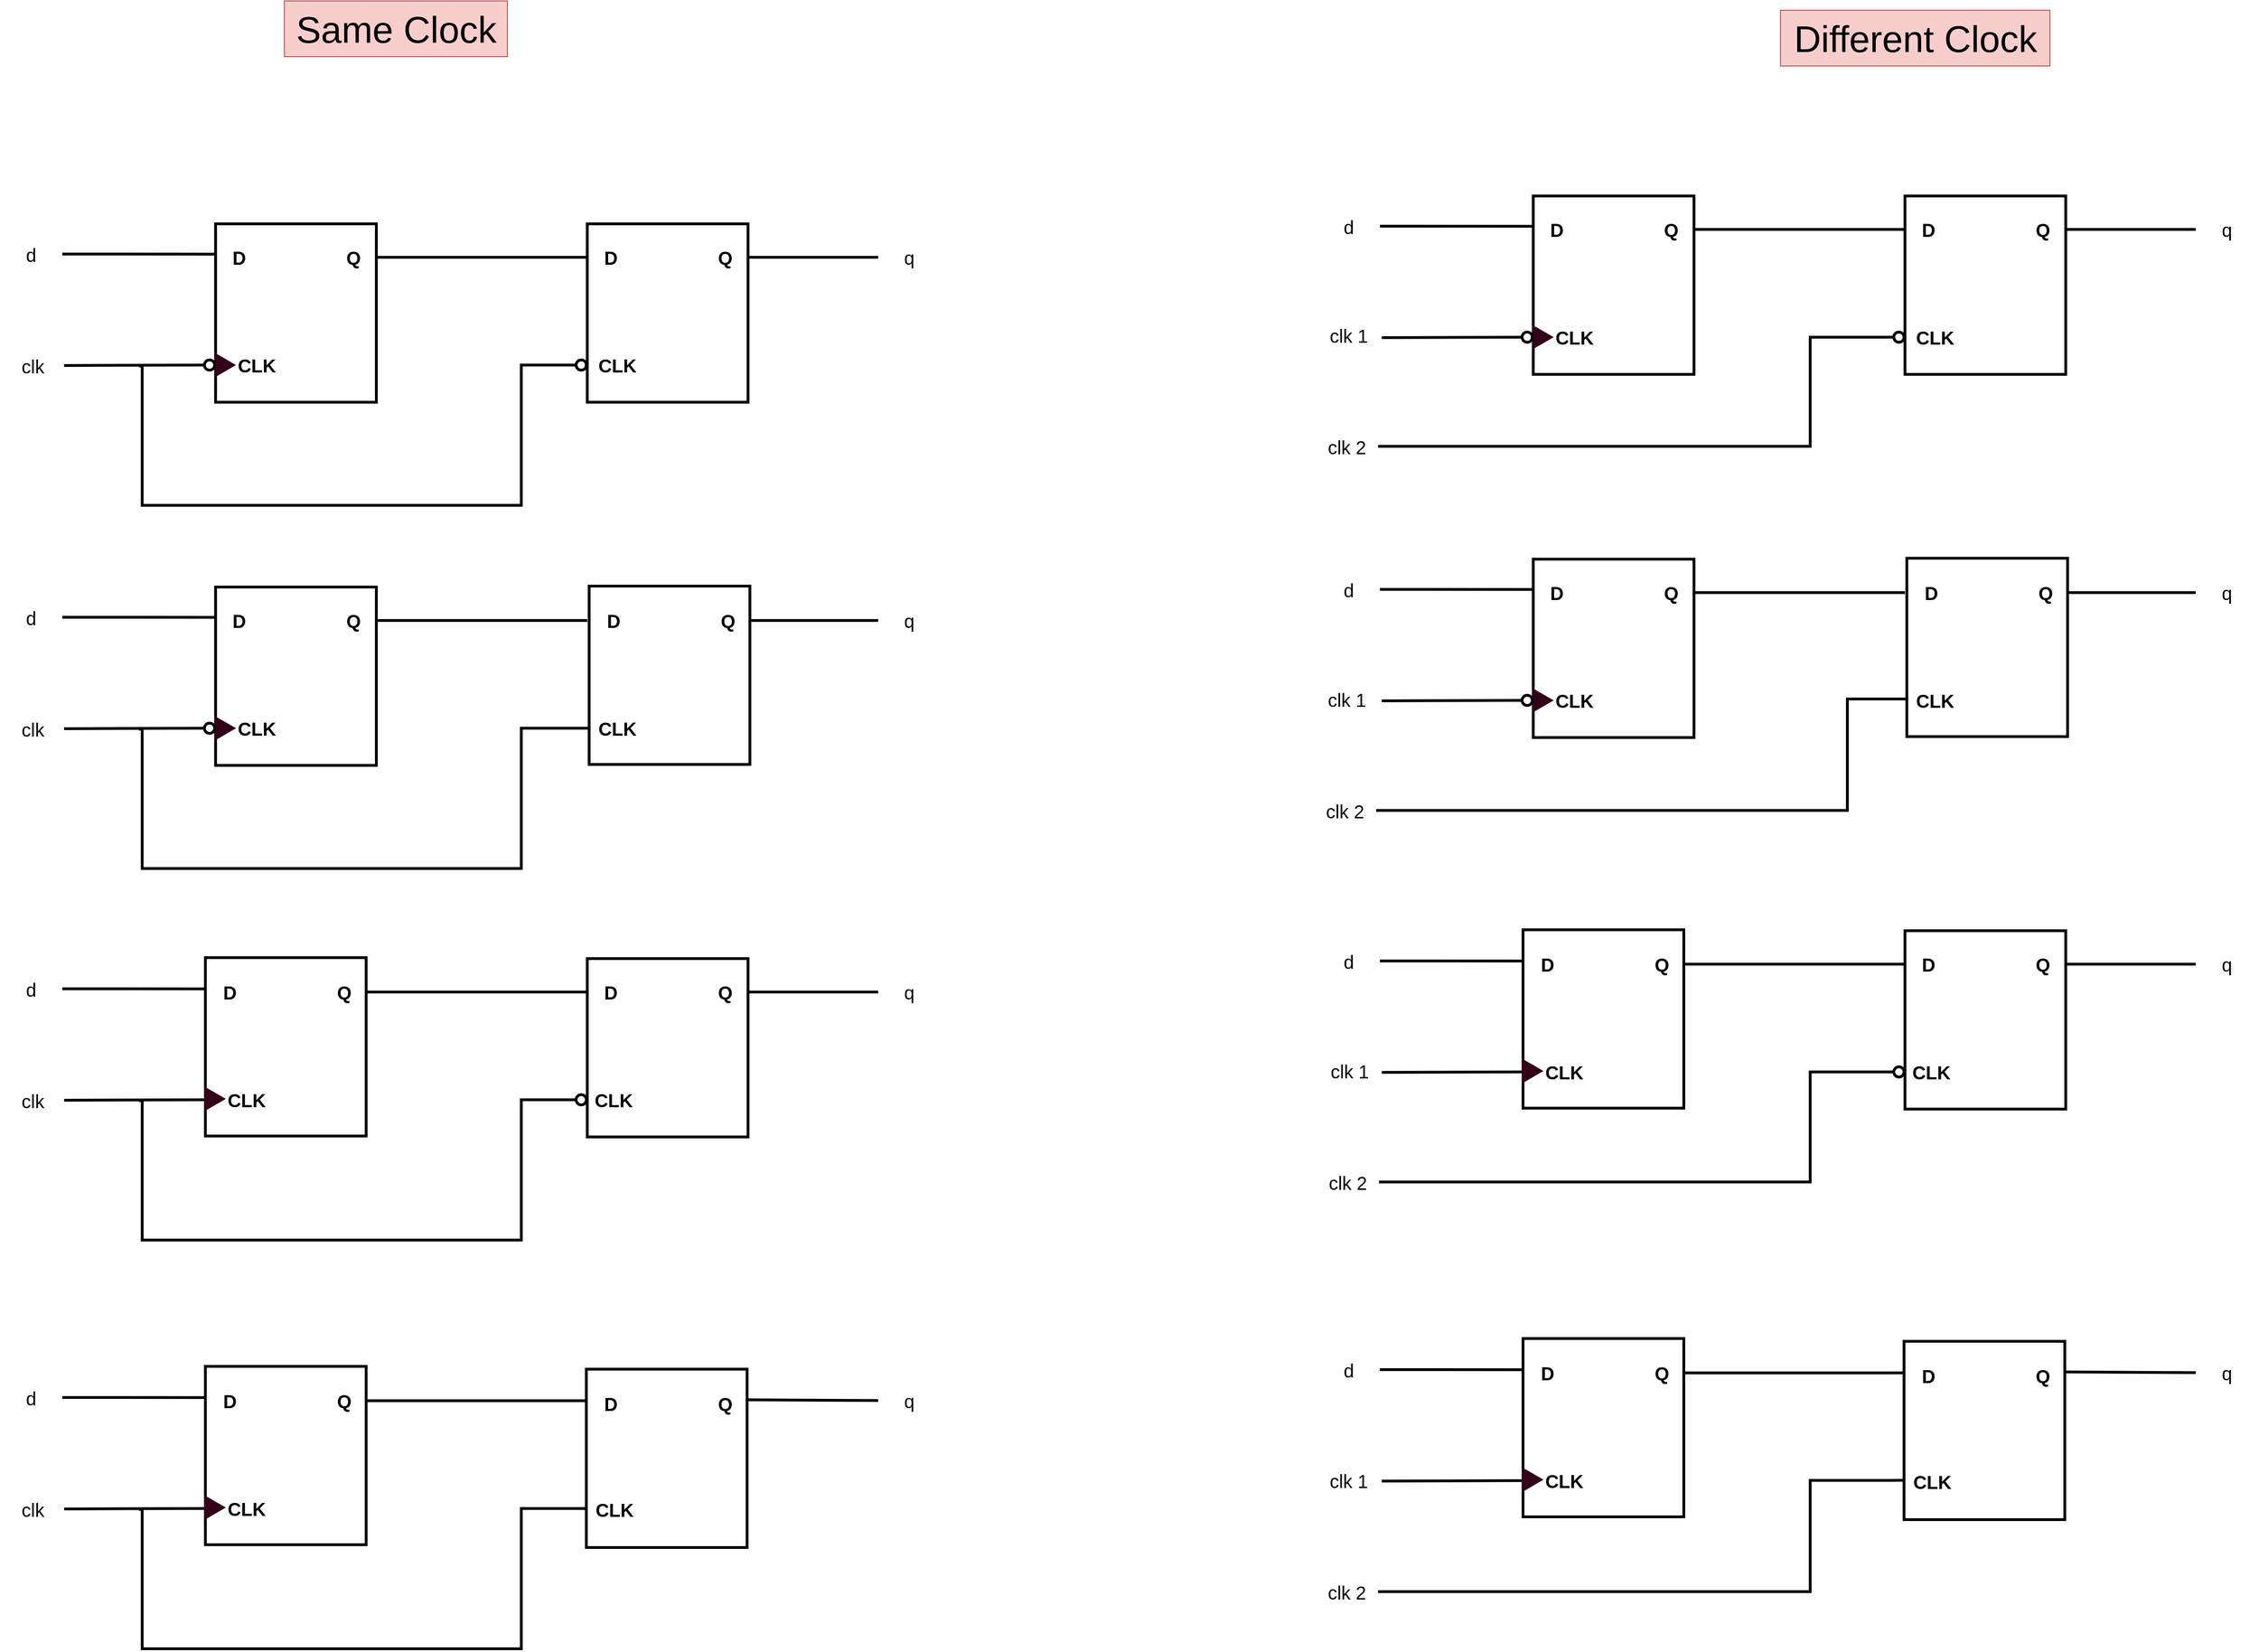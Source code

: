 <mxfile version="28.1.2">
  <diagram name="Page-1" id="wK8RtzLL9SJ3R5ARjWUS">
    <mxGraphModel dx="2450" dy="1293" grid="1" gridSize="10" guides="1" tooltips="1" connect="1" arrows="1" fold="1" page="1" pageScale="1" pageWidth="850" pageHeight="1100" math="0" shadow="0">
      <root>
        <mxCell id="0" />
        <mxCell id="1" parent="0" />
        <mxCell id="VeMJpktW_zQZ9WVwpv5x-1" value="" style="rounded=0;whiteSpace=wrap;html=1;strokeWidth=3;fontSize=20;container=0;fontStyle=1" vertex="1" parent="1">
          <mxGeometry x="252" y="310" width="173" height="192" as="geometry" />
        </mxCell>
        <mxCell id="VeMJpktW_zQZ9WVwpv5x-2" value="D" style="text;html=1;align=center;verticalAlign=middle;resizable=0;points=[];autosize=1;strokeColor=none;fillColor=none;strokeWidth=3;fontSize=20;container=0;fontStyle=1" vertex="1" parent="1">
          <mxGeometry x="257" y="326" width="40" height="40" as="geometry" />
        </mxCell>
        <mxCell id="VeMJpktW_zQZ9WVwpv5x-3" value="CLK" style="text;html=1;align=center;verticalAlign=middle;resizable=0;points=[];autosize=1;strokeColor=none;fillColor=none;strokeWidth=3;fontSize=20;container=0;fontStyle=1" vertex="1" parent="1">
          <mxGeometry x="266" y="442" width="60" height="40" as="geometry" />
        </mxCell>
        <mxCell id="VeMJpktW_zQZ9WVwpv5x-4" value="Q" style="text;html=1;align=center;verticalAlign=middle;resizable=0;points=[];autosize=1;strokeColor=none;fillColor=none;strokeWidth=3;fontSize=20;container=0;fontStyle=1" vertex="1" parent="1">
          <mxGeometry x="380" y="326" width="40" height="40" as="geometry" />
        </mxCell>
        <mxCell id="VeMJpktW_zQZ9WVwpv5x-5" value="" style="triangle;whiteSpace=wrap;html=1;strokeWidth=3;fillColor=#33001A;strokeColor=#33001A;fontColor=#ffffff;" vertex="1" parent="1">
          <mxGeometry x="252" y="451" width="19" height="22" as="geometry" />
        </mxCell>
        <mxCell id="VeMJpktW_zQZ9WVwpv5x-6" value="" style="ellipse;whiteSpace=wrap;html=1;aspect=fixed;strokeWidth=3;" vertex="1" parent="1">
          <mxGeometry x="240" y="456.5" width="11" height="11" as="geometry" />
        </mxCell>
        <mxCell id="VeMJpktW_zQZ9WVwpv5x-7" value="" style="rounded=0;whiteSpace=wrap;html=1;strokeWidth=3;fontSize=20;container=0;fontStyle=1" vertex="1" parent="1">
          <mxGeometry x="652" y="310" width="173" height="192" as="geometry" />
        </mxCell>
        <mxCell id="VeMJpktW_zQZ9WVwpv5x-8" value="D" style="text;html=1;align=center;verticalAlign=middle;resizable=0;points=[];autosize=1;strokeColor=none;fillColor=none;strokeWidth=3;fontSize=20;container=0;fontStyle=1" vertex="1" parent="1">
          <mxGeometry x="657" y="326" width="40" height="40" as="geometry" />
        </mxCell>
        <mxCell id="VeMJpktW_zQZ9WVwpv5x-9" value="CLK" style="text;html=1;align=center;verticalAlign=middle;resizable=0;points=[];autosize=1;strokeColor=none;fillColor=none;strokeWidth=3;fontSize=20;container=0;fontStyle=1" vertex="1" parent="1">
          <mxGeometry x="654" y="442" width="60" height="40" as="geometry" />
        </mxCell>
        <mxCell id="VeMJpktW_zQZ9WVwpv5x-10" value="Q" style="text;html=1;align=center;verticalAlign=middle;resizable=0;points=[];autosize=1;strokeColor=none;fillColor=none;strokeWidth=3;fontSize=20;container=0;fontStyle=1" vertex="1" parent="1">
          <mxGeometry x="780" y="326" width="40" height="40" as="geometry" />
        </mxCell>
        <mxCell id="VeMJpktW_zQZ9WVwpv5x-12" style="edgeStyle=orthogonalEdgeStyle;rounded=0;orthogonalLoop=1;jettySize=auto;html=1;exitX=0;exitY=0.5;exitDx=0;exitDy=0;endArrow=none;endFill=0;strokeWidth=3;" edge="1" parent="1" source="VeMJpktW_zQZ9WVwpv5x-13">
          <mxGeometry relative="1" as="geometry">
            <mxPoint x="171" y="462" as="targetPoint" />
            <Array as="points">
              <mxPoint x="581" y="462" />
              <mxPoint x="581" y="613" />
              <mxPoint x="173" y="613" />
              <mxPoint x="173" y="463" />
              <mxPoint x="171" y="463" />
            </Array>
          </mxGeometry>
        </mxCell>
        <mxCell id="VeMJpktW_zQZ9WVwpv5x-13" value="" style="ellipse;whiteSpace=wrap;html=1;aspect=fixed;strokeWidth=3;" vertex="1" parent="1">
          <mxGeometry x="640" y="456.5" width="11" height="11" as="geometry" />
        </mxCell>
        <mxCell id="VeMJpktW_zQZ9WVwpv5x-14" style="rounded=0;orthogonalLoop=1;jettySize=auto;html=1;exitX=1;exitY=0.5;exitDx=0;exitDy=0;endArrow=none;endFill=0;strokeWidth=3;entryX=0;entryY=0.5;entryDx=0;entryDy=0;" edge="1" parent="1" source="VeMJpktW_zQZ9WVwpv5x-15" target="VeMJpktW_zQZ9WVwpv5x-6">
          <mxGeometry relative="1" as="geometry">
            <mxPoint x="238" y="462" as="targetPoint" />
          </mxGeometry>
        </mxCell>
        <mxCell id="VeMJpktW_zQZ9WVwpv5x-15" value="clk" style="rounded=0;whiteSpace=wrap;html=1;strokeColor=none;fontSize=20;" vertex="1" parent="1">
          <mxGeometry x="22" y="445" width="67" height="35" as="geometry" />
        </mxCell>
        <mxCell id="VeMJpktW_zQZ9WVwpv5x-16" style="rounded=0;orthogonalLoop=1;jettySize=auto;html=1;exitX=1;exitY=0.5;exitDx=0;exitDy=0;endArrow=none;endFill=0;strokeWidth=3;entryX=0.005;entryY=0.17;entryDx=0;entryDy=0;entryPerimeter=0;" edge="1" parent="1" source="VeMJpktW_zQZ9WVwpv5x-17" target="VeMJpktW_zQZ9WVwpv5x-1">
          <mxGeometry relative="1" as="geometry">
            <mxPoint x="250" y="342.69" as="targetPoint" />
          </mxGeometry>
        </mxCell>
        <mxCell id="VeMJpktW_zQZ9WVwpv5x-17" value="d" style="rounded=0;whiteSpace=wrap;html=1;strokeColor=none;fontSize=20;" vertex="1" parent="1">
          <mxGeometry x="20" y="325" width="67" height="35" as="geometry" />
        </mxCell>
        <mxCell id="VeMJpktW_zQZ9WVwpv5x-18" style="rounded=0;orthogonalLoop=1;jettySize=auto;html=1;endArrow=none;endFill=0;strokeWidth=3;" edge="1" parent="1">
          <mxGeometry relative="1" as="geometry">
            <mxPoint x="425" y="346" as="sourcePoint" />
            <mxPoint x="652" y="346" as="targetPoint" />
          </mxGeometry>
        </mxCell>
        <mxCell id="VeMJpktW_zQZ9WVwpv5x-19" value="" style="edgeStyle=orthogonalEdgeStyle;rounded=0;orthogonalLoop=1;jettySize=auto;html=1;strokeWidth=3;endArrow=none;endFill=0;" edge="1" parent="1" source="VeMJpktW_zQZ9WVwpv5x-20">
          <mxGeometry relative="1" as="geometry">
            <mxPoint x="826" y="346" as="targetPoint" />
          </mxGeometry>
        </mxCell>
        <mxCell id="VeMJpktW_zQZ9WVwpv5x-20" value="q" style="rounded=0;whiteSpace=wrap;html=1;strokeColor=none;fontSize=20;" vertex="1" parent="1">
          <mxGeometry x="965" y="328.5" width="67" height="35" as="geometry" />
        </mxCell>
        <mxCell id="VeMJpktW_zQZ9WVwpv5x-21" value="" style="rounded=0;whiteSpace=wrap;html=1;strokeWidth=3;fontSize=20;container=0;fontStyle=1" vertex="1" parent="1">
          <mxGeometry x="252" y="701" width="173" height="192" as="geometry" />
        </mxCell>
        <mxCell id="VeMJpktW_zQZ9WVwpv5x-22" value="D" style="text;html=1;align=center;verticalAlign=middle;resizable=0;points=[];autosize=1;strokeColor=none;fillColor=none;strokeWidth=3;fontSize=20;container=0;fontStyle=1" vertex="1" parent="1">
          <mxGeometry x="257" y="717" width="40" height="40" as="geometry" />
        </mxCell>
        <mxCell id="VeMJpktW_zQZ9WVwpv5x-23" value="CLK" style="text;html=1;align=center;verticalAlign=middle;resizable=0;points=[];autosize=1;strokeColor=none;fillColor=none;strokeWidth=3;fontSize=20;container=0;fontStyle=1" vertex="1" parent="1">
          <mxGeometry x="266" y="833" width="60" height="40" as="geometry" />
        </mxCell>
        <mxCell id="VeMJpktW_zQZ9WVwpv5x-24" value="Q" style="text;html=1;align=center;verticalAlign=middle;resizable=0;points=[];autosize=1;strokeColor=none;fillColor=none;strokeWidth=3;fontSize=20;container=0;fontStyle=1" vertex="1" parent="1">
          <mxGeometry x="380" y="717" width="40" height="40" as="geometry" />
        </mxCell>
        <mxCell id="VeMJpktW_zQZ9WVwpv5x-25" value="" style="triangle;whiteSpace=wrap;html=1;strokeWidth=3;fillColor=#33001A;strokeColor=#33001A;fontColor=#ffffff;" vertex="1" parent="1">
          <mxGeometry x="252" y="842" width="19" height="22" as="geometry" />
        </mxCell>
        <mxCell id="VeMJpktW_zQZ9WVwpv5x-26" value="" style="ellipse;whiteSpace=wrap;html=1;aspect=fixed;strokeWidth=3;" vertex="1" parent="1">
          <mxGeometry x="240" y="847.5" width="11" height="11" as="geometry" />
        </mxCell>
        <mxCell id="VeMJpktW_zQZ9WVwpv5x-27" style="edgeStyle=orthogonalEdgeStyle;rounded=0;orthogonalLoop=1;jettySize=auto;html=1;exitX=0;exitY=0.5;exitDx=0;exitDy=0;endArrow=none;endFill=0;strokeWidth=3;" edge="1" parent="1">
          <mxGeometry relative="1" as="geometry">
            <mxPoint x="171" y="853" as="targetPoint" />
            <Array as="points">
              <mxPoint x="654" y="853" />
              <mxPoint x="581" y="853" />
              <mxPoint x="581" y="1004" />
              <mxPoint x="173" y="1004" />
              <mxPoint x="173" y="854" />
              <mxPoint x="171" y="854" />
            </Array>
            <mxPoint x="654.0" y="852" as="sourcePoint" />
          </mxGeometry>
        </mxCell>
        <mxCell id="VeMJpktW_zQZ9WVwpv5x-28" style="rounded=0;orthogonalLoop=1;jettySize=auto;html=1;exitX=1;exitY=0.5;exitDx=0;exitDy=0;endArrow=none;endFill=0;strokeWidth=3;entryX=0;entryY=0.5;entryDx=0;entryDy=0;" edge="1" parent="1" source="VeMJpktW_zQZ9WVwpv5x-29" target="VeMJpktW_zQZ9WVwpv5x-26">
          <mxGeometry relative="1" as="geometry">
            <mxPoint x="238" y="853" as="targetPoint" />
          </mxGeometry>
        </mxCell>
        <mxCell id="VeMJpktW_zQZ9WVwpv5x-29" value="clk" style="rounded=0;whiteSpace=wrap;html=1;strokeColor=none;fontSize=20;" vertex="1" parent="1">
          <mxGeometry x="22" y="836" width="67" height="35" as="geometry" />
        </mxCell>
        <mxCell id="VeMJpktW_zQZ9WVwpv5x-30" style="rounded=0;orthogonalLoop=1;jettySize=auto;html=1;exitX=1;exitY=0.5;exitDx=0;exitDy=0;endArrow=none;endFill=0;strokeWidth=3;entryX=0.005;entryY=0.17;entryDx=0;entryDy=0;entryPerimeter=0;" edge="1" parent="1" source="VeMJpktW_zQZ9WVwpv5x-31" target="VeMJpktW_zQZ9WVwpv5x-21">
          <mxGeometry relative="1" as="geometry">
            <mxPoint x="250" y="733.69" as="targetPoint" />
          </mxGeometry>
        </mxCell>
        <mxCell id="VeMJpktW_zQZ9WVwpv5x-31" value="d" style="rounded=0;whiteSpace=wrap;html=1;strokeColor=none;fontSize=20;" vertex="1" parent="1">
          <mxGeometry x="20" y="716" width="67" height="35" as="geometry" />
        </mxCell>
        <mxCell id="VeMJpktW_zQZ9WVwpv5x-32" style="rounded=0;orthogonalLoop=1;jettySize=auto;html=1;endArrow=none;endFill=0;strokeWidth=3;" edge="1" parent="1">
          <mxGeometry relative="1" as="geometry">
            <mxPoint x="425" y="737" as="sourcePoint" />
            <mxPoint x="652" y="737" as="targetPoint" />
          </mxGeometry>
        </mxCell>
        <mxCell id="VeMJpktW_zQZ9WVwpv5x-33" value="" style="edgeStyle=orthogonalEdgeStyle;rounded=0;orthogonalLoop=1;jettySize=auto;html=1;strokeWidth=3;endArrow=none;endFill=0;" edge="1" parent="1" source="VeMJpktW_zQZ9WVwpv5x-34">
          <mxGeometry relative="1" as="geometry">
            <mxPoint x="826" y="737" as="targetPoint" />
          </mxGeometry>
        </mxCell>
        <mxCell id="VeMJpktW_zQZ9WVwpv5x-34" value="q" style="rounded=0;whiteSpace=wrap;html=1;strokeColor=none;fontSize=20;" vertex="1" parent="1">
          <mxGeometry x="965" y="719.5" width="67" height="35" as="geometry" />
        </mxCell>
        <mxCell id="VeMJpktW_zQZ9WVwpv5x-35" value="" style="rounded=0;whiteSpace=wrap;html=1;strokeWidth=3;fontSize=20;container=0;fontStyle=1" vertex="1" parent="1">
          <mxGeometry x="654" y="700" width="173" height="192" as="geometry" />
        </mxCell>
        <mxCell id="VeMJpktW_zQZ9WVwpv5x-36" value="D" style="text;html=1;align=center;verticalAlign=middle;resizable=0;points=[];autosize=1;strokeColor=none;fillColor=none;strokeWidth=3;fontSize=20;container=0;fontStyle=1" vertex="1" parent="1">
          <mxGeometry x="663" y="718" width="33" height="37" as="geometry" />
        </mxCell>
        <mxCell id="VeMJpktW_zQZ9WVwpv5x-37" value="CLK" style="text;html=1;align=center;verticalAlign=middle;resizable=0;points=[];autosize=1;strokeColor=none;fillColor=none;strokeWidth=3;fontSize=20;container=0;fontStyle=1" vertex="1" parent="1">
          <mxGeometry x="655" y="834" width="58" height="37" as="geometry" />
        </mxCell>
        <mxCell id="VeMJpktW_zQZ9WVwpv5x-38" value="Q" style="text;html=1;align=center;verticalAlign=middle;resizable=0;points=[];autosize=1;strokeColor=none;fillColor=none;strokeWidth=3;fontSize=20;container=0;fontStyle=1" vertex="1" parent="1">
          <mxGeometry x="785" y="718" width="35" height="37" as="geometry" />
        </mxCell>
        <mxCell id="VeMJpktW_zQZ9WVwpv5x-40" value="" style="rounded=0;whiteSpace=wrap;html=1;strokeWidth=3;fontSize=20;container=0;fontStyle=1" vertex="1" parent="1">
          <mxGeometry x="652" y="1101" width="173" height="192" as="geometry" />
        </mxCell>
        <mxCell id="VeMJpktW_zQZ9WVwpv5x-41" value="D" style="text;html=1;align=center;verticalAlign=middle;resizable=0;points=[];autosize=1;strokeColor=none;fillColor=none;strokeWidth=3;fontSize=20;container=0;fontStyle=1" vertex="1" parent="1">
          <mxGeometry x="657" y="1117" width="40" height="40" as="geometry" />
        </mxCell>
        <mxCell id="VeMJpktW_zQZ9WVwpv5x-42" value="CLK" style="text;html=1;align=center;verticalAlign=middle;resizable=0;points=[];autosize=1;strokeColor=none;fillColor=none;strokeWidth=3;fontSize=20;container=0;fontStyle=1" vertex="1" parent="1">
          <mxGeometry x="650" y="1233" width="60" height="40" as="geometry" />
        </mxCell>
        <mxCell id="VeMJpktW_zQZ9WVwpv5x-43" value="Q" style="text;html=1;align=center;verticalAlign=middle;resizable=0;points=[];autosize=1;strokeColor=none;fillColor=none;strokeWidth=3;fontSize=20;container=0;fontStyle=1" vertex="1" parent="1">
          <mxGeometry x="780" y="1117" width="40" height="40" as="geometry" />
        </mxCell>
        <mxCell id="VeMJpktW_zQZ9WVwpv5x-45" style="edgeStyle=orthogonalEdgeStyle;rounded=0;orthogonalLoop=1;jettySize=auto;html=1;exitX=0;exitY=0.5;exitDx=0;exitDy=0;endArrow=none;endFill=0;strokeWidth=3;" edge="1" parent="1" source="VeMJpktW_zQZ9WVwpv5x-46">
          <mxGeometry relative="1" as="geometry">
            <mxPoint x="171" y="1253" as="targetPoint" />
            <Array as="points">
              <mxPoint x="581" y="1253" />
              <mxPoint x="581" y="1404" />
              <mxPoint x="173" y="1404" />
              <mxPoint x="173" y="1254" />
              <mxPoint x="171" y="1254" />
            </Array>
          </mxGeometry>
        </mxCell>
        <mxCell id="VeMJpktW_zQZ9WVwpv5x-46" value="" style="ellipse;whiteSpace=wrap;html=1;aspect=fixed;strokeWidth=3;" vertex="1" parent="1">
          <mxGeometry x="640" y="1247.5" width="11" height="11" as="geometry" />
        </mxCell>
        <mxCell id="VeMJpktW_zQZ9WVwpv5x-47" style="rounded=0;orthogonalLoop=1;jettySize=auto;html=1;exitX=1;exitY=0.5;exitDx=0;exitDy=0;endArrow=none;endFill=0;strokeWidth=3;entryX=0;entryY=0.5;entryDx=0;entryDy=0;" edge="1" parent="1" source="VeMJpktW_zQZ9WVwpv5x-48">
          <mxGeometry relative="1" as="geometry">
            <mxPoint x="240" y="1253" as="targetPoint" />
          </mxGeometry>
        </mxCell>
        <mxCell id="VeMJpktW_zQZ9WVwpv5x-48" value="clk" style="rounded=0;whiteSpace=wrap;html=1;strokeColor=none;fontSize=20;" vertex="1" parent="1">
          <mxGeometry x="22" y="1236" width="67" height="35" as="geometry" />
        </mxCell>
        <mxCell id="VeMJpktW_zQZ9WVwpv5x-49" style="rounded=0;orthogonalLoop=1;jettySize=auto;html=1;exitX=1;exitY=0.5;exitDx=0;exitDy=0;endArrow=none;endFill=0;strokeWidth=3;entryX=0.005;entryY=0.17;entryDx=0;entryDy=0;entryPerimeter=0;" edge="1" parent="1" source="VeMJpktW_zQZ9WVwpv5x-50">
          <mxGeometry relative="1" as="geometry">
            <mxPoint x="252.865" y="1133.64" as="targetPoint" />
          </mxGeometry>
        </mxCell>
        <mxCell id="VeMJpktW_zQZ9WVwpv5x-50" value="d" style="rounded=0;whiteSpace=wrap;html=1;strokeColor=none;fontSize=20;" vertex="1" parent="1">
          <mxGeometry x="20" y="1116" width="67" height="35" as="geometry" />
        </mxCell>
        <mxCell id="VeMJpktW_zQZ9WVwpv5x-51" style="rounded=0;orthogonalLoop=1;jettySize=auto;html=1;endArrow=none;endFill=0;strokeWidth=3;" edge="1" parent="1">
          <mxGeometry relative="1" as="geometry">
            <mxPoint x="415" y="1137" as="sourcePoint" />
            <mxPoint x="652" y="1137" as="targetPoint" />
          </mxGeometry>
        </mxCell>
        <mxCell id="VeMJpktW_zQZ9WVwpv5x-52" value="" style="edgeStyle=orthogonalEdgeStyle;rounded=0;orthogonalLoop=1;jettySize=auto;html=1;strokeWidth=3;endArrow=none;endFill=0;" edge="1" parent="1" source="VeMJpktW_zQZ9WVwpv5x-53">
          <mxGeometry relative="1" as="geometry">
            <mxPoint x="826" y="1137" as="targetPoint" />
          </mxGeometry>
        </mxCell>
        <mxCell id="VeMJpktW_zQZ9WVwpv5x-53" value="q" style="rounded=0;whiteSpace=wrap;html=1;strokeColor=none;fontSize=20;" vertex="1" parent="1">
          <mxGeometry x="965" y="1119.5" width="67" height="35" as="geometry" />
        </mxCell>
        <mxCell id="VeMJpktW_zQZ9WVwpv5x-54" value="" style="rounded=0;whiteSpace=wrap;html=1;strokeWidth=3;fontSize=20;container=0;fontStyle=1" vertex="1" parent="1">
          <mxGeometry x="241" y="1100" width="173" height="192" as="geometry" />
        </mxCell>
        <mxCell id="VeMJpktW_zQZ9WVwpv5x-55" value="D" style="text;html=1;align=center;verticalAlign=middle;resizable=0;points=[];autosize=1;strokeColor=none;fillColor=none;strokeWidth=3;fontSize=20;container=0;fontStyle=1" vertex="1" parent="1">
          <mxGeometry x="250" y="1118" width="33" height="37" as="geometry" />
        </mxCell>
        <mxCell id="VeMJpktW_zQZ9WVwpv5x-56" value="CLK" style="text;html=1;align=center;verticalAlign=middle;resizable=0;points=[];autosize=1;strokeColor=none;fillColor=none;strokeWidth=3;fontSize=20;container=0;fontStyle=1" vertex="1" parent="1">
          <mxGeometry x="256" y="1234" width="58" height="37" as="geometry" />
        </mxCell>
        <mxCell id="VeMJpktW_zQZ9WVwpv5x-57" value="Q" style="text;html=1;align=center;verticalAlign=middle;resizable=0;points=[];autosize=1;strokeColor=none;fillColor=none;strokeWidth=3;fontSize=20;container=0;fontStyle=1" vertex="1" parent="1">
          <mxGeometry x="372" y="1118" width="35" height="37" as="geometry" />
        </mxCell>
        <mxCell id="VeMJpktW_zQZ9WVwpv5x-58" value="" style="triangle;whiteSpace=wrap;html=1;strokeWidth=3;fillColor=#33001A;strokeColor=#33001A;fontColor=#ffffff;" vertex="1" parent="1">
          <mxGeometry x="241" y="1241" width="19" height="22" as="geometry" />
        </mxCell>
        <mxCell id="VeMJpktW_zQZ9WVwpv5x-59" style="edgeStyle=orthogonalEdgeStyle;rounded=0;orthogonalLoop=1;jettySize=auto;html=1;endArrow=none;endFill=0;strokeWidth=3;" edge="1" parent="1">
          <mxGeometry relative="1" as="geometry">
            <mxPoint x="171" y="1693" as="targetPoint" />
            <Array as="points">
              <mxPoint x="581" y="1693" />
              <mxPoint x="581" y="1844" />
              <mxPoint x="173" y="1844" />
              <mxPoint x="173" y="1694" />
              <mxPoint x="171" y="1694" />
            </Array>
            <mxPoint x="650" y="1693" as="sourcePoint" />
          </mxGeometry>
        </mxCell>
        <mxCell id="VeMJpktW_zQZ9WVwpv5x-60" style="rounded=0;orthogonalLoop=1;jettySize=auto;html=1;exitX=1;exitY=0.5;exitDx=0;exitDy=0;endArrow=none;endFill=0;strokeWidth=3;entryX=0;entryY=0.5;entryDx=0;entryDy=0;" edge="1" parent="1" source="VeMJpktW_zQZ9WVwpv5x-61">
          <mxGeometry relative="1" as="geometry">
            <mxPoint x="240" y="1693" as="targetPoint" />
          </mxGeometry>
        </mxCell>
        <mxCell id="VeMJpktW_zQZ9WVwpv5x-61" value="clk" style="rounded=0;whiteSpace=wrap;html=1;strokeColor=none;fontSize=20;" vertex="1" parent="1">
          <mxGeometry x="22" y="1676" width="67" height="35" as="geometry" />
        </mxCell>
        <mxCell id="VeMJpktW_zQZ9WVwpv5x-62" style="rounded=0;orthogonalLoop=1;jettySize=auto;html=1;exitX=1;exitY=0.5;exitDx=0;exitDy=0;endArrow=none;endFill=0;strokeWidth=3;entryX=0.005;entryY=0.17;entryDx=0;entryDy=0;entryPerimeter=0;" edge="1" parent="1" source="VeMJpktW_zQZ9WVwpv5x-63">
          <mxGeometry relative="1" as="geometry">
            <mxPoint x="252.865" y="1573.64" as="targetPoint" />
          </mxGeometry>
        </mxCell>
        <mxCell id="VeMJpktW_zQZ9WVwpv5x-63" value="d" style="rounded=0;whiteSpace=wrap;html=1;strokeColor=none;fontSize=20;" vertex="1" parent="1">
          <mxGeometry x="20" y="1556" width="67" height="35" as="geometry" />
        </mxCell>
        <mxCell id="VeMJpktW_zQZ9WVwpv5x-64" style="rounded=0;orthogonalLoop=1;jettySize=auto;html=1;endArrow=none;endFill=0;strokeWidth=3;" edge="1" parent="1">
          <mxGeometry relative="1" as="geometry">
            <mxPoint x="415" y="1577" as="sourcePoint" />
            <mxPoint x="652" y="1577" as="targetPoint" />
          </mxGeometry>
        </mxCell>
        <mxCell id="VeMJpktW_zQZ9WVwpv5x-65" value="" style="rounded=0;orthogonalLoop=1;jettySize=auto;html=1;strokeWidth=3;endArrow=none;endFill=0;" edge="1" parent="1" source="VeMJpktW_zQZ9WVwpv5x-66">
          <mxGeometry relative="1" as="geometry">
            <mxPoint x="824" y="1576" as="targetPoint" />
          </mxGeometry>
        </mxCell>
        <mxCell id="VeMJpktW_zQZ9WVwpv5x-66" value="q" style="rounded=0;whiteSpace=wrap;html=1;strokeColor=none;fontSize=20;" vertex="1" parent="1">
          <mxGeometry x="965" y="1559.5" width="67" height="35" as="geometry" />
        </mxCell>
        <mxCell id="VeMJpktW_zQZ9WVwpv5x-67" value="" style="rounded=0;whiteSpace=wrap;html=1;strokeWidth=3;fontSize=20;container=0;fontStyle=1" vertex="1" parent="1">
          <mxGeometry x="241" y="1540" width="173" height="192" as="geometry" />
        </mxCell>
        <mxCell id="VeMJpktW_zQZ9WVwpv5x-68" value="D" style="text;html=1;align=center;verticalAlign=middle;resizable=0;points=[];autosize=1;strokeColor=none;fillColor=none;strokeWidth=3;fontSize=20;container=0;fontStyle=1" vertex="1" parent="1">
          <mxGeometry x="250" y="1558" width="33" height="37" as="geometry" />
        </mxCell>
        <mxCell id="VeMJpktW_zQZ9WVwpv5x-69" value="CLK" style="text;html=1;align=center;verticalAlign=middle;resizable=0;points=[];autosize=1;strokeColor=none;fillColor=none;strokeWidth=3;fontSize=20;container=0;fontStyle=1" vertex="1" parent="1">
          <mxGeometry x="256" y="1674" width="58" height="37" as="geometry" />
        </mxCell>
        <mxCell id="VeMJpktW_zQZ9WVwpv5x-70" value="Q" style="text;html=1;align=center;verticalAlign=middle;resizable=0;points=[];autosize=1;strokeColor=none;fillColor=none;strokeWidth=3;fontSize=20;container=0;fontStyle=1" vertex="1" parent="1">
          <mxGeometry x="372" y="1558" width="35" height="37" as="geometry" />
        </mxCell>
        <mxCell id="VeMJpktW_zQZ9WVwpv5x-71" value="" style="triangle;whiteSpace=wrap;html=1;strokeWidth=3;fillColor=#33001A;strokeColor=#33001A;fontColor=#ffffff;" vertex="1" parent="1">
          <mxGeometry x="241" y="1681" width="19" height="22" as="geometry" />
        </mxCell>
        <mxCell id="VeMJpktW_zQZ9WVwpv5x-72" value="" style="rounded=0;whiteSpace=wrap;html=1;strokeWidth=3;fontSize=20;container=0;fontStyle=1" vertex="1" parent="1">
          <mxGeometry x="651" y="1543" width="173" height="192" as="geometry" />
        </mxCell>
        <mxCell id="VeMJpktW_zQZ9WVwpv5x-73" value="D" style="text;html=1;align=center;verticalAlign=middle;resizable=0;points=[];autosize=1;strokeColor=none;fillColor=none;strokeWidth=3;fontSize=20;container=0;fontStyle=1" vertex="1" parent="1">
          <mxGeometry x="660" y="1561" width="33" height="37" as="geometry" />
        </mxCell>
        <mxCell id="VeMJpktW_zQZ9WVwpv5x-74" value="CLK" style="text;html=1;align=center;verticalAlign=middle;resizable=0;points=[];autosize=1;strokeColor=none;fillColor=none;strokeWidth=3;fontSize=20;container=0;fontStyle=1" vertex="1" parent="1">
          <mxGeometry x="652" y="1675" width="58" height="37" as="geometry" />
        </mxCell>
        <mxCell id="VeMJpktW_zQZ9WVwpv5x-75" value="Q" style="text;html=1;align=center;verticalAlign=middle;resizable=0;points=[];autosize=1;strokeColor=none;fillColor=none;strokeWidth=3;fontSize=20;container=0;fontStyle=1" vertex="1" parent="1">
          <mxGeometry x="782" y="1561" width="35" height="37" as="geometry" />
        </mxCell>
        <mxCell id="VeMJpktW_zQZ9WVwpv5x-77" value="" style="rounded=0;whiteSpace=wrap;html=1;strokeWidth=3;fontSize=20;container=0;fontStyle=1" vertex="1" parent="1">
          <mxGeometry x="1670" y="280" width="173" height="192" as="geometry" />
        </mxCell>
        <mxCell id="VeMJpktW_zQZ9WVwpv5x-78" value="D" style="text;html=1;align=center;verticalAlign=middle;resizable=0;points=[];autosize=1;strokeColor=none;fillColor=none;strokeWidth=3;fontSize=20;container=0;fontStyle=1" vertex="1" parent="1">
          <mxGeometry x="1675" y="296" width="40" height="40" as="geometry" />
        </mxCell>
        <mxCell id="VeMJpktW_zQZ9WVwpv5x-79" value="CLK" style="text;html=1;align=center;verticalAlign=middle;resizable=0;points=[];autosize=1;strokeColor=none;fillColor=none;strokeWidth=3;fontSize=20;container=0;fontStyle=1" vertex="1" parent="1">
          <mxGeometry x="1684" y="412" width="60" height="40" as="geometry" />
        </mxCell>
        <mxCell id="VeMJpktW_zQZ9WVwpv5x-80" value="Q" style="text;html=1;align=center;verticalAlign=middle;resizable=0;points=[];autosize=1;strokeColor=none;fillColor=none;strokeWidth=3;fontSize=20;container=0;fontStyle=1" vertex="1" parent="1">
          <mxGeometry x="1798" y="296" width="40" height="40" as="geometry" />
        </mxCell>
        <mxCell id="VeMJpktW_zQZ9WVwpv5x-81" value="" style="triangle;whiteSpace=wrap;html=1;strokeWidth=3;fillColor=#33001A;strokeColor=#33001A;fontColor=#ffffff;" vertex="1" parent="1">
          <mxGeometry x="1670" y="421" width="19" height="22" as="geometry" />
        </mxCell>
        <mxCell id="VeMJpktW_zQZ9WVwpv5x-82" value="" style="ellipse;whiteSpace=wrap;html=1;aspect=fixed;strokeWidth=3;" vertex="1" parent="1">
          <mxGeometry x="1658" y="426.5" width="11" height="11" as="geometry" />
        </mxCell>
        <mxCell id="VeMJpktW_zQZ9WVwpv5x-83" value="" style="rounded=0;whiteSpace=wrap;html=1;strokeWidth=3;fontSize=20;container=0;fontStyle=1" vertex="1" parent="1">
          <mxGeometry x="2070" y="280" width="173" height="192" as="geometry" />
        </mxCell>
        <mxCell id="VeMJpktW_zQZ9WVwpv5x-84" value="D" style="text;html=1;align=center;verticalAlign=middle;resizable=0;points=[];autosize=1;strokeColor=none;fillColor=none;strokeWidth=3;fontSize=20;container=0;fontStyle=1" vertex="1" parent="1">
          <mxGeometry x="2075" y="296" width="40" height="40" as="geometry" />
        </mxCell>
        <mxCell id="VeMJpktW_zQZ9WVwpv5x-85" value="CLK" style="text;html=1;align=center;verticalAlign=middle;resizable=0;points=[];autosize=1;strokeColor=none;fillColor=none;strokeWidth=3;fontSize=20;container=0;fontStyle=1" vertex="1" parent="1">
          <mxGeometry x="2072" y="412" width="60" height="40" as="geometry" />
        </mxCell>
        <mxCell id="VeMJpktW_zQZ9WVwpv5x-86" value="Q" style="text;html=1;align=center;verticalAlign=middle;resizable=0;points=[];autosize=1;strokeColor=none;fillColor=none;strokeWidth=3;fontSize=20;container=0;fontStyle=1" vertex="1" parent="1">
          <mxGeometry x="2198" y="296" width="40" height="40" as="geometry" />
        </mxCell>
        <mxCell id="VeMJpktW_zQZ9WVwpv5x-88" value="" style="ellipse;whiteSpace=wrap;html=1;aspect=fixed;strokeWidth=3;" vertex="1" parent="1">
          <mxGeometry x="2058" y="426.5" width="11" height="11" as="geometry" />
        </mxCell>
        <mxCell id="VeMJpktW_zQZ9WVwpv5x-89" style="rounded=0;orthogonalLoop=1;jettySize=auto;html=1;exitX=1;exitY=0.5;exitDx=0;exitDy=0;endArrow=none;endFill=0;strokeWidth=3;entryX=0;entryY=0.5;entryDx=0;entryDy=0;" edge="1" parent="1" target="VeMJpktW_zQZ9WVwpv5x-82">
          <mxGeometry relative="1" as="geometry">
            <mxPoint x="1656" y="432" as="targetPoint" />
            <mxPoint x="1507.0" y="432.5" as="sourcePoint" />
          </mxGeometry>
        </mxCell>
        <mxCell id="VeMJpktW_zQZ9WVwpv5x-91" style="rounded=0;orthogonalLoop=1;jettySize=auto;html=1;exitX=1;exitY=0.5;exitDx=0;exitDy=0;endArrow=none;endFill=0;strokeWidth=3;entryX=0.005;entryY=0.17;entryDx=0;entryDy=0;entryPerimeter=0;" edge="1" parent="1" source="VeMJpktW_zQZ9WVwpv5x-92" target="VeMJpktW_zQZ9WVwpv5x-77">
          <mxGeometry relative="1" as="geometry">
            <mxPoint x="1668" y="312.69" as="targetPoint" />
          </mxGeometry>
        </mxCell>
        <mxCell id="VeMJpktW_zQZ9WVwpv5x-92" value="d" style="rounded=0;whiteSpace=wrap;html=1;strokeColor=none;fontSize=20;" vertex="1" parent="1">
          <mxGeometry x="1438" y="295" width="67" height="35" as="geometry" />
        </mxCell>
        <mxCell id="VeMJpktW_zQZ9WVwpv5x-93" style="rounded=0;orthogonalLoop=1;jettySize=auto;html=1;endArrow=none;endFill=0;strokeWidth=3;" edge="1" parent="1">
          <mxGeometry relative="1" as="geometry">
            <mxPoint x="1843" y="316" as="sourcePoint" />
            <mxPoint x="2070" y="316" as="targetPoint" />
          </mxGeometry>
        </mxCell>
        <mxCell id="VeMJpktW_zQZ9WVwpv5x-94" value="" style="edgeStyle=orthogonalEdgeStyle;rounded=0;orthogonalLoop=1;jettySize=auto;html=1;strokeWidth=3;endArrow=none;endFill=0;" edge="1" parent="1" source="VeMJpktW_zQZ9WVwpv5x-95">
          <mxGeometry relative="1" as="geometry">
            <mxPoint x="2244" y="316" as="targetPoint" />
          </mxGeometry>
        </mxCell>
        <mxCell id="VeMJpktW_zQZ9WVwpv5x-95" value="q" style="rounded=0;whiteSpace=wrap;html=1;strokeColor=none;fontSize=20;" vertex="1" parent="1">
          <mxGeometry x="2383" y="298.5" width="67" height="35" as="geometry" />
        </mxCell>
        <mxCell id="VeMJpktW_zQZ9WVwpv5x-96" value="" style="rounded=0;whiteSpace=wrap;html=1;strokeWidth=3;fontSize=20;container=0;fontStyle=1" vertex="1" parent="1">
          <mxGeometry x="1670" y="671" width="173" height="192" as="geometry" />
        </mxCell>
        <mxCell id="VeMJpktW_zQZ9WVwpv5x-97" value="D" style="text;html=1;align=center;verticalAlign=middle;resizable=0;points=[];autosize=1;strokeColor=none;fillColor=none;strokeWidth=3;fontSize=20;container=0;fontStyle=1" vertex="1" parent="1">
          <mxGeometry x="1675" y="687" width="40" height="40" as="geometry" />
        </mxCell>
        <mxCell id="VeMJpktW_zQZ9WVwpv5x-98" value="CLK" style="text;html=1;align=center;verticalAlign=middle;resizable=0;points=[];autosize=1;strokeColor=none;fillColor=none;strokeWidth=3;fontSize=20;container=0;fontStyle=1" vertex="1" parent="1">
          <mxGeometry x="1684" y="803" width="60" height="40" as="geometry" />
        </mxCell>
        <mxCell id="VeMJpktW_zQZ9WVwpv5x-99" value="Q" style="text;html=1;align=center;verticalAlign=middle;resizable=0;points=[];autosize=1;strokeColor=none;fillColor=none;strokeWidth=3;fontSize=20;container=0;fontStyle=1" vertex="1" parent="1">
          <mxGeometry x="1798" y="687" width="40" height="40" as="geometry" />
        </mxCell>
        <mxCell id="VeMJpktW_zQZ9WVwpv5x-100" value="" style="triangle;whiteSpace=wrap;html=1;strokeWidth=3;fillColor=#33001A;strokeColor=#33001A;fontColor=#ffffff;" vertex="1" parent="1">
          <mxGeometry x="1670" y="812" width="19" height="22" as="geometry" />
        </mxCell>
        <mxCell id="VeMJpktW_zQZ9WVwpv5x-101" value="" style="ellipse;whiteSpace=wrap;html=1;aspect=fixed;strokeWidth=3;" vertex="1" parent="1">
          <mxGeometry x="1658" y="817.5" width="11" height="11" as="geometry" />
        </mxCell>
        <mxCell id="VeMJpktW_zQZ9WVwpv5x-103" style="rounded=0;orthogonalLoop=1;jettySize=auto;html=1;exitX=1;exitY=0.5;exitDx=0;exitDy=0;endArrow=none;endFill=0;strokeWidth=3;entryX=0;entryY=0.5;entryDx=0;entryDy=0;" edge="1" parent="1" target="VeMJpktW_zQZ9WVwpv5x-101">
          <mxGeometry relative="1" as="geometry">
            <mxPoint x="1656" y="823" as="targetPoint" />
            <mxPoint x="1507.0" y="823.5" as="sourcePoint" />
          </mxGeometry>
        </mxCell>
        <mxCell id="VeMJpktW_zQZ9WVwpv5x-105" style="rounded=0;orthogonalLoop=1;jettySize=auto;html=1;exitX=1;exitY=0.5;exitDx=0;exitDy=0;endArrow=none;endFill=0;strokeWidth=3;entryX=0.005;entryY=0.17;entryDx=0;entryDy=0;entryPerimeter=0;" edge="1" parent="1" source="VeMJpktW_zQZ9WVwpv5x-106" target="VeMJpktW_zQZ9WVwpv5x-96">
          <mxGeometry relative="1" as="geometry">
            <mxPoint x="1668" y="703.69" as="targetPoint" />
          </mxGeometry>
        </mxCell>
        <mxCell id="VeMJpktW_zQZ9WVwpv5x-106" value="d" style="rounded=0;whiteSpace=wrap;html=1;strokeColor=none;fontSize=20;" vertex="1" parent="1">
          <mxGeometry x="1438" y="686" width="67" height="35" as="geometry" />
        </mxCell>
        <mxCell id="VeMJpktW_zQZ9WVwpv5x-107" style="rounded=0;orthogonalLoop=1;jettySize=auto;html=1;endArrow=none;endFill=0;strokeWidth=3;" edge="1" parent="1">
          <mxGeometry relative="1" as="geometry">
            <mxPoint x="1843" y="707" as="sourcePoint" />
            <mxPoint x="2070" y="707" as="targetPoint" />
          </mxGeometry>
        </mxCell>
        <mxCell id="VeMJpktW_zQZ9WVwpv5x-108" value="" style="edgeStyle=orthogonalEdgeStyle;rounded=0;orthogonalLoop=1;jettySize=auto;html=1;strokeWidth=3;endArrow=none;endFill=0;" edge="1" parent="1" source="VeMJpktW_zQZ9WVwpv5x-109">
          <mxGeometry relative="1" as="geometry">
            <mxPoint x="2244" y="707" as="targetPoint" />
          </mxGeometry>
        </mxCell>
        <mxCell id="VeMJpktW_zQZ9WVwpv5x-109" value="q" style="rounded=0;whiteSpace=wrap;html=1;strokeColor=none;fontSize=20;" vertex="1" parent="1">
          <mxGeometry x="2383" y="689.5" width="67" height="35" as="geometry" />
        </mxCell>
        <mxCell id="VeMJpktW_zQZ9WVwpv5x-110" value="" style="rounded=0;whiteSpace=wrap;html=1;strokeWidth=3;fontSize=20;container=0;fontStyle=1" vertex="1" parent="1">
          <mxGeometry x="2072" y="670" width="173" height="192" as="geometry" />
        </mxCell>
        <mxCell id="VeMJpktW_zQZ9WVwpv5x-111" value="D" style="text;html=1;align=center;verticalAlign=middle;resizable=0;points=[];autosize=1;strokeColor=none;fillColor=none;strokeWidth=3;fontSize=20;container=0;fontStyle=1" vertex="1" parent="1">
          <mxGeometry x="2081" y="688" width="33" height="37" as="geometry" />
        </mxCell>
        <mxCell id="VeMJpktW_zQZ9WVwpv5x-112" value="CLK" style="text;html=1;align=center;verticalAlign=middle;resizable=0;points=[];autosize=1;strokeColor=none;fillColor=none;strokeWidth=3;fontSize=20;container=0;fontStyle=1" vertex="1" parent="1">
          <mxGeometry x="2073" y="804" width="58" height="37" as="geometry" />
        </mxCell>
        <mxCell id="VeMJpktW_zQZ9WVwpv5x-113" value="Q" style="text;html=1;align=center;verticalAlign=middle;resizable=0;points=[];autosize=1;strokeColor=none;fillColor=none;strokeWidth=3;fontSize=20;container=0;fontStyle=1" vertex="1" parent="1">
          <mxGeometry x="2203" y="688" width="35" height="37" as="geometry" />
        </mxCell>
        <mxCell id="VeMJpktW_zQZ9WVwpv5x-114" value="" style="rounded=0;whiteSpace=wrap;html=1;strokeWidth=3;fontSize=20;container=0;fontStyle=1" vertex="1" parent="1">
          <mxGeometry x="2070" y="1071" width="173" height="192" as="geometry" />
        </mxCell>
        <mxCell id="VeMJpktW_zQZ9WVwpv5x-115" value="D" style="text;html=1;align=center;verticalAlign=middle;resizable=0;points=[];autosize=1;strokeColor=none;fillColor=none;strokeWidth=3;fontSize=20;container=0;fontStyle=1" vertex="1" parent="1">
          <mxGeometry x="2075" y="1087" width="40" height="40" as="geometry" />
        </mxCell>
        <mxCell id="VeMJpktW_zQZ9WVwpv5x-116" value="CLK" style="text;html=1;align=center;verticalAlign=middle;resizable=0;points=[];autosize=1;strokeColor=none;fillColor=none;strokeWidth=3;fontSize=20;container=0;fontStyle=1" vertex="1" parent="1">
          <mxGeometry x="2068" y="1203" width="60" height="40" as="geometry" />
        </mxCell>
        <mxCell id="VeMJpktW_zQZ9WVwpv5x-117" value="Q" style="text;html=1;align=center;verticalAlign=middle;resizable=0;points=[];autosize=1;strokeColor=none;fillColor=none;strokeWidth=3;fontSize=20;container=0;fontStyle=1" vertex="1" parent="1">
          <mxGeometry x="2198" y="1087" width="40" height="40" as="geometry" />
        </mxCell>
        <mxCell id="VeMJpktW_zQZ9WVwpv5x-119" value="" style="ellipse;whiteSpace=wrap;html=1;aspect=fixed;strokeWidth=3;" vertex="1" parent="1">
          <mxGeometry x="2058" y="1217.5" width="11" height="11" as="geometry" />
        </mxCell>
        <mxCell id="VeMJpktW_zQZ9WVwpv5x-120" style="rounded=0;orthogonalLoop=1;jettySize=auto;html=1;exitX=1;exitY=0.5;exitDx=0;exitDy=0;endArrow=none;endFill=0;strokeWidth=3;entryX=0;entryY=0.5;entryDx=0;entryDy=0;" edge="1" parent="1">
          <mxGeometry relative="1" as="geometry">
            <mxPoint x="1658" y="1223" as="targetPoint" />
            <mxPoint x="1507.0" y="1223.5" as="sourcePoint" />
          </mxGeometry>
        </mxCell>
        <mxCell id="VeMJpktW_zQZ9WVwpv5x-122" style="rounded=0;orthogonalLoop=1;jettySize=auto;html=1;exitX=1;exitY=0.5;exitDx=0;exitDy=0;endArrow=none;endFill=0;strokeWidth=3;entryX=0.005;entryY=0.17;entryDx=0;entryDy=0;entryPerimeter=0;" edge="1" parent="1" source="VeMJpktW_zQZ9WVwpv5x-123">
          <mxGeometry relative="1" as="geometry">
            <mxPoint x="1670.865" y="1103.64" as="targetPoint" />
          </mxGeometry>
        </mxCell>
        <mxCell id="VeMJpktW_zQZ9WVwpv5x-123" value="d" style="rounded=0;whiteSpace=wrap;html=1;strokeColor=none;fontSize=20;" vertex="1" parent="1">
          <mxGeometry x="1438" y="1086" width="67" height="35" as="geometry" />
        </mxCell>
        <mxCell id="VeMJpktW_zQZ9WVwpv5x-124" style="rounded=0;orthogonalLoop=1;jettySize=auto;html=1;endArrow=none;endFill=0;strokeWidth=3;" edge="1" parent="1">
          <mxGeometry relative="1" as="geometry">
            <mxPoint x="1833" y="1107" as="sourcePoint" />
            <mxPoint x="2070" y="1107" as="targetPoint" />
          </mxGeometry>
        </mxCell>
        <mxCell id="VeMJpktW_zQZ9WVwpv5x-125" value="" style="edgeStyle=orthogonalEdgeStyle;rounded=0;orthogonalLoop=1;jettySize=auto;html=1;strokeWidth=3;endArrow=none;endFill=0;" edge="1" parent="1" source="VeMJpktW_zQZ9WVwpv5x-126">
          <mxGeometry relative="1" as="geometry">
            <mxPoint x="2244" y="1107" as="targetPoint" />
          </mxGeometry>
        </mxCell>
        <mxCell id="VeMJpktW_zQZ9WVwpv5x-126" value="q" style="rounded=0;whiteSpace=wrap;html=1;strokeColor=none;fontSize=20;" vertex="1" parent="1">
          <mxGeometry x="2383" y="1089.5" width="67" height="35" as="geometry" />
        </mxCell>
        <mxCell id="VeMJpktW_zQZ9WVwpv5x-127" value="" style="rounded=0;whiteSpace=wrap;html=1;strokeWidth=3;fontSize=20;container=0;fontStyle=1" vertex="1" parent="1">
          <mxGeometry x="1659" y="1070" width="173" height="192" as="geometry" />
        </mxCell>
        <mxCell id="VeMJpktW_zQZ9WVwpv5x-128" value="D" style="text;html=1;align=center;verticalAlign=middle;resizable=0;points=[];autosize=1;strokeColor=none;fillColor=none;strokeWidth=3;fontSize=20;container=0;fontStyle=1" vertex="1" parent="1">
          <mxGeometry x="1668" y="1088" width="33" height="37" as="geometry" />
        </mxCell>
        <mxCell id="VeMJpktW_zQZ9WVwpv5x-129" value="CLK" style="text;html=1;align=center;verticalAlign=middle;resizable=0;points=[];autosize=1;strokeColor=none;fillColor=none;strokeWidth=3;fontSize=20;container=0;fontStyle=1" vertex="1" parent="1">
          <mxGeometry x="1674" y="1204" width="58" height="37" as="geometry" />
        </mxCell>
        <mxCell id="VeMJpktW_zQZ9WVwpv5x-130" value="Q" style="text;html=1;align=center;verticalAlign=middle;resizable=0;points=[];autosize=1;strokeColor=none;fillColor=none;strokeWidth=3;fontSize=20;container=0;fontStyle=1" vertex="1" parent="1">
          <mxGeometry x="1790" y="1088" width="35" height="37" as="geometry" />
        </mxCell>
        <mxCell id="VeMJpktW_zQZ9WVwpv5x-131" value="" style="triangle;whiteSpace=wrap;html=1;strokeWidth=3;fillColor=#33001A;strokeColor=#33001A;fontColor=#ffffff;" vertex="1" parent="1">
          <mxGeometry x="1659" y="1211" width="19" height="22" as="geometry" />
        </mxCell>
        <mxCell id="VeMJpktW_zQZ9WVwpv5x-133" style="rounded=0;orthogonalLoop=1;jettySize=auto;html=1;exitX=1;exitY=0.5;exitDx=0;exitDy=0;endArrow=none;endFill=0;strokeWidth=3;entryX=0;entryY=0.5;entryDx=0;entryDy=0;" edge="1" parent="1">
          <mxGeometry relative="1" as="geometry">
            <mxPoint x="1658" y="1663" as="targetPoint" />
            <mxPoint x="1507.0" y="1663.5" as="sourcePoint" />
          </mxGeometry>
        </mxCell>
        <mxCell id="VeMJpktW_zQZ9WVwpv5x-135" style="rounded=0;orthogonalLoop=1;jettySize=auto;html=1;exitX=1;exitY=0.5;exitDx=0;exitDy=0;endArrow=none;endFill=0;strokeWidth=3;entryX=0.005;entryY=0.17;entryDx=0;entryDy=0;entryPerimeter=0;" edge="1" parent="1" source="VeMJpktW_zQZ9WVwpv5x-136">
          <mxGeometry relative="1" as="geometry">
            <mxPoint x="1670.865" y="1543.64" as="targetPoint" />
          </mxGeometry>
        </mxCell>
        <mxCell id="VeMJpktW_zQZ9WVwpv5x-136" value="d" style="rounded=0;whiteSpace=wrap;html=1;strokeColor=none;fontSize=20;" vertex="1" parent="1">
          <mxGeometry x="1438" y="1526" width="67" height="35" as="geometry" />
        </mxCell>
        <mxCell id="VeMJpktW_zQZ9WVwpv5x-137" style="rounded=0;orthogonalLoop=1;jettySize=auto;html=1;endArrow=none;endFill=0;strokeWidth=3;" edge="1" parent="1">
          <mxGeometry relative="1" as="geometry">
            <mxPoint x="1833" y="1547" as="sourcePoint" />
            <mxPoint x="2070" y="1547" as="targetPoint" />
          </mxGeometry>
        </mxCell>
        <mxCell id="VeMJpktW_zQZ9WVwpv5x-138" value="" style="rounded=0;orthogonalLoop=1;jettySize=auto;html=1;strokeWidth=3;endArrow=none;endFill=0;" edge="1" parent="1" source="VeMJpktW_zQZ9WVwpv5x-139">
          <mxGeometry relative="1" as="geometry">
            <mxPoint x="2242" y="1546" as="targetPoint" />
          </mxGeometry>
        </mxCell>
        <mxCell id="VeMJpktW_zQZ9WVwpv5x-139" value="q" style="rounded=0;whiteSpace=wrap;html=1;strokeColor=none;fontSize=20;" vertex="1" parent="1">
          <mxGeometry x="2383" y="1529.5" width="67" height="35" as="geometry" />
        </mxCell>
        <mxCell id="VeMJpktW_zQZ9WVwpv5x-140" value="" style="rounded=0;whiteSpace=wrap;html=1;strokeWidth=3;fontSize=20;container=0;fontStyle=1" vertex="1" parent="1">
          <mxGeometry x="1659" y="1510" width="173" height="192" as="geometry" />
        </mxCell>
        <mxCell id="VeMJpktW_zQZ9WVwpv5x-141" value="D" style="text;html=1;align=center;verticalAlign=middle;resizable=0;points=[];autosize=1;strokeColor=none;fillColor=none;strokeWidth=3;fontSize=20;container=0;fontStyle=1" vertex="1" parent="1">
          <mxGeometry x="1668" y="1528" width="33" height="37" as="geometry" />
        </mxCell>
        <mxCell id="VeMJpktW_zQZ9WVwpv5x-142" value="CLK" style="text;html=1;align=center;verticalAlign=middle;resizable=0;points=[];autosize=1;strokeColor=none;fillColor=none;strokeWidth=3;fontSize=20;container=0;fontStyle=1" vertex="1" parent="1">
          <mxGeometry x="1674" y="1644" width="58" height="37" as="geometry" />
        </mxCell>
        <mxCell id="VeMJpktW_zQZ9WVwpv5x-143" value="Q" style="text;html=1;align=center;verticalAlign=middle;resizable=0;points=[];autosize=1;strokeColor=none;fillColor=none;strokeWidth=3;fontSize=20;container=0;fontStyle=1" vertex="1" parent="1">
          <mxGeometry x="1790" y="1528" width="35" height="37" as="geometry" />
        </mxCell>
        <mxCell id="VeMJpktW_zQZ9WVwpv5x-144" value="" style="triangle;whiteSpace=wrap;html=1;strokeWidth=3;fillColor=#33001A;strokeColor=#33001A;fontColor=#ffffff;" vertex="1" parent="1">
          <mxGeometry x="1659" y="1651" width="19" height="22" as="geometry" />
        </mxCell>
        <mxCell id="VeMJpktW_zQZ9WVwpv5x-145" value="" style="rounded=0;whiteSpace=wrap;html=1;strokeWidth=3;fontSize=20;container=0;fontStyle=1" vertex="1" parent="1">
          <mxGeometry x="2069" y="1513" width="173" height="192" as="geometry" />
        </mxCell>
        <mxCell id="VeMJpktW_zQZ9WVwpv5x-146" value="D" style="text;html=1;align=center;verticalAlign=middle;resizable=0;points=[];autosize=1;strokeColor=none;fillColor=none;strokeWidth=3;fontSize=20;container=0;fontStyle=1" vertex="1" parent="1">
          <mxGeometry x="2078" y="1531" width="33" height="37" as="geometry" />
        </mxCell>
        <mxCell id="VeMJpktW_zQZ9WVwpv5x-147" value="CLK" style="text;html=1;align=center;verticalAlign=middle;resizable=0;points=[];autosize=1;strokeColor=none;fillColor=none;strokeWidth=3;fontSize=20;container=0;fontStyle=1" vertex="1" parent="1">
          <mxGeometry x="2070" y="1645" width="58" height="37" as="geometry" />
        </mxCell>
        <mxCell id="VeMJpktW_zQZ9WVwpv5x-148" value="Q" style="text;html=1;align=center;verticalAlign=middle;resizable=0;points=[];autosize=1;strokeColor=none;fillColor=none;strokeWidth=3;fontSize=20;container=0;fontStyle=1" vertex="1" parent="1">
          <mxGeometry x="2200" y="1531" width="35" height="37" as="geometry" />
        </mxCell>
        <mxCell id="VeMJpktW_zQZ9WVwpv5x-149" value="clk 1" style="rounded=0;whiteSpace=wrap;html=1;strokeColor=none;fontSize=20;" vertex="1" parent="1">
          <mxGeometry x="1438" y="412" width="67" height="35" as="geometry" />
        </mxCell>
        <mxCell id="VeMJpktW_zQZ9WVwpv5x-157" style="edgeStyle=orthogonalEdgeStyle;rounded=0;orthogonalLoop=1;jettySize=auto;html=1;entryX=0;entryY=0.5;entryDx=0;entryDy=0;endArrow=none;endFill=0;strokeWidth=3;" edge="1" parent="1" source="VeMJpktW_zQZ9WVwpv5x-150" target="VeMJpktW_zQZ9WVwpv5x-88">
          <mxGeometry relative="1" as="geometry">
            <Array as="points">
              <mxPoint x="1968" y="549" />
              <mxPoint x="1968" y="432" />
            </Array>
          </mxGeometry>
        </mxCell>
        <mxCell id="VeMJpktW_zQZ9WVwpv5x-150" value="clk 2" style="rounded=0;whiteSpace=wrap;html=1;strokeColor=none;fontSize=20;" vertex="1" parent="1">
          <mxGeometry x="1436" y="532" width="67" height="35" as="geometry" />
        </mxCell>
        <mxCell id="VeMJpktW_zQZ9WVwpv5x-151" value="clk 1" style="rounded=0;whiteSpace=wrap;html=1;strokeColor=none;fontSize=20;" vertex="1" parent="1">
          <mxGeometry x="1436" y="804" width="67" height="35" as="geometry" />
        </mxCell>
        <mxCell id="VeMJpktW_zQZ9WVwpv5x-152" value="clk 2" style="rounded=0;whiteSpace=wrap;html=1;strokeColor=none;fontSize=20;" vertex="1" parent="1">
          <mxGeometry x="1434" y="924" width="67" height="35" as="geometry" />
        </mxCell>
        <mxCell id="VeMJpktW_zQZ9WVwpv5x-153" value="clk 1" style="rounded=0;whiteSpace=wrap;html=1;strokeColor=none;fontSize=20;" vertex="1" parent="1">
          <mxGeometry x="1439" y="1204" width="67" height="35" as="geometry" />
        </mxCell>
        <mxCell id="VeMJpktW_zQZ9WVwpv5x-159" style="edgeStyle=orthogonalEdgeStyle;rounded=0;orthogonalLoop=1;jettySize=auto;html=1;entryX=0;entryY=0.5;entryDx=0;entryDy=0;endArrow=none;endFill=0;strokeWidth=3;" edge="1" parent="1" source="VeMJpktW_zQZ9WVwpv5x-154" target="VeMJpktW_zQZ9WVwpv5x-119">
          <mxGeometry relative="1" as="geometry">
            <Array as="points">
              <mxPoint x="1968" y="1342" />
              <mxPoint x="1968" y="1223" />
            </Array>
          </mxGeometry>
        </mxCell>
        <mxCell id="VeMJpktW_zQZ9WVwpv5x-154" value="clk 2" style="rounded=0;whiteSpace=wrap;html=1;strokeColor=none;fontSize=20;" vertex="1" parent="1">
          <mxGeometry x="1437" y="1324" width="67" height="35" as="geometry" />
        </mxCell>
        <mxCell id="VeMJpktW_zQZ9WVwpv5x-155" value="clk 1" style="rounded=0;whiteSpace=wrap;html=1;strokeColor=none;fontSize=20;" vertex="1" parent="1">
          <mxGeometry x="1438" y="1645" width="67" height="35" as="geometry" />
        </mxCell>
        <mxCell id="VeMJpktW_zQZ9WVwpv5x-156" value="clk 2" style="rounded=0;whiteSpace=wrap;html=1;strokeColor=none;fontSize=20;" vertex="1" parent="1">
          <mxGeometry x="1436" y="1765" width="67" height="35" as="geometry" />
        </mxCell>
        <mxCell id="VeMJpktW_zQZ9WVwpv5x-158" style="edgeStyle=orthogonalEdgeStyle;rounded=0;orthogonalLoop=1;jettySize=auto;html=1;entryX=0.011;entryY=0.474;entryDx=0;entryDy=0;entryPerimeter=0;endArrow=none;endFill=0;strokeWidth=3;" edge="1" parent="1" source="VeMJpktW_zQZ9WVwpv5x-152" target="VeMJpktW_zQZ9WVwpv5x-112">
          <mxGeometry relative="1" as="geometry">
            <Array as="points">
              <mxPoint x="2008" y="942" />
              <mxPoint x="2008" y="822" />
            </Array>
          </mxGeometry>
        </mxCell>
        <mxCell id="VeMJpktW_zQZ9WVwpv5x-160" style="edgeStyle=orthogonalEdgeStyle;rounded=0;orthogonalLoop=1;jettySize=auto;html=1;entryX=0;entryY=0.478;entryDx=0;entryDy=0;entryPerimeter=0;strokeWidth=3;endArrow=none;endFill=0;" edge="1" parent="1" source="VeMJpktW_zQZ9WVwpv5x-156" target="VeMJpktW_zQZ9WVwpv5x-147">
          <mxGeometry relative="1" as="geometry">
            <Array as="points">
              <mxPoint x="1968" y="1782" />
              <mxPoint x="1968" y="1663" />
            </Array>
          </mxGeometry>
        </mxCell>
        <mxCell id="VeMJpktW_zQZ9WVwpv5x-161" value="&lt;font style=&quot;font-size: 40px;&quot;&gt;Same Clock&lt;/font&gt;" style="text;html=1;align=center;verticalAlign=middle;resizable=0;points=[];autosize=1;strokeColor=#b85450;fillColor=#f8cecc;" vertex="1" parent="1">
          <mxGeometry x="326" y="70" width="240" height="60" as="geometry" />
        </mxCell>
        <mxCell id="VeMJpktW_zQZ9WVwpv5x-162" value="&lt;font style=&quot;font-size: 40px;&quot;&gt;Different Clock&lt;/font&gt;" style="text;html=1;align=center;verticalAlign=middle;resizable=0;points=[];autosize=1;strokeColor=#b85450;fillColor=#f8cecc;" vertex="1" parent="1">
          <mxGeometry x="1936" y="80" width="290" height="60" as="geometry" />
        </mxCell>
      </root>
    </mxGraphModel>
  </diagram>
</mxfile>
